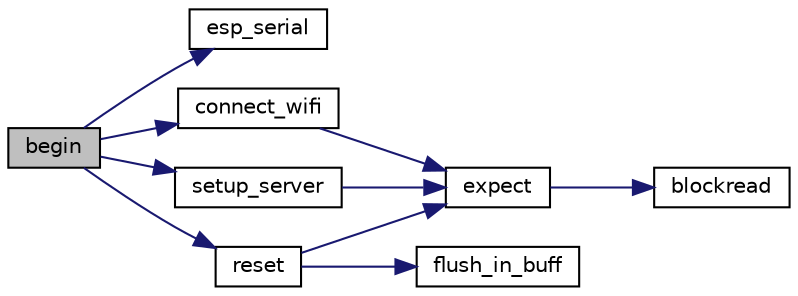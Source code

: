digraph "begin"
{
  edge [fontname="Helvetica",fontsize="10",labelfontname="Helvetica",labelfontsize="10"];
  node [fontname="Helvetica",fontsize="10",shape=record];
  rankdir="LR";
  Node11 [label="begin",height=0.2,width=0.4,color="black", fillcolor="grey75", style="filled", fontcolor="black"];
  Node11 -> Node12 [color="midnightblue",fontsize="10",style="solid",fontname="Helvetica"];
  Node12 [label="esp_serial",height=0.2,width=0.4,color="black", fillcolor="white", style="filled",URL="$Arduino__kommentiert_8ino.html#af690b3a6882292855c4091ede8039998",tooltip="Servo.h ist eine Bibliothek, die benötigt wird, um die Servos zu steuern. "];
  Node11 -> Node13 [color="midnightblue",fontsize="10",style="solid",fontname="Helvetica"];
  Node13 [label="reset",height=0.2,width=0.4,color="black", fillcolor="white", style="filled",URL="$classEspServer.html#ad20897c5c8bd47f5d4005989bead0e55"];
  Node13 -> Node14 [color="midnightblue",fontsize="10",style="solid",fontname="Helvetica"];
  Node14 [label="expect",height=0.2,width=0.4,color="black", fillcolor="white", style="filled",URL="$classEspServer.html#aff5ea67ab96af075223b2b836036ccf1"];
  Node14 -> Node15 [color="midnightblue",fontsize="10",style="solid",fontname="Helvetica"];
  Node15 [label="blockread",height=0.2,width=0.4,color="black", fillcolor="white", style="filled",URL="$classEspServer.html#ac2b4ae3c7ebcd751c4c8020412fa3270"];
  Node13 -> Node16 [color="midnightblue",fontsize="10",style="solid",fontname="Helvetica"];
  Node16 [label="flush_in_buff",height=0.2,width=0.4,color="black", fillcolor="white", style="filled",URL="$classEspServer.html#a1d791edc8eca304acc71f702f07c0437"];
  Node11 -> Node17 [color="midnightblue",fontsize="10",style="solid",fontname="Helvetica"];
  Node17 [label="connect_wifi",height=0.2,width=0.4,color="black", fillcolor="white", style="filled",URL="$classEspServer.html#a504393c8aa6394b2d0631146425bf011"];
  Node17 -> Node14 [color="midnightblue",fontsize="10",style="solid",fontname="Helvetica"];
  Node11 -> Node18 [color="midnightblue",fontsize="10",style="solid",fontname="Helvetica"];
  Node18 [label="setup_server",height=0.2,width=0.4,color="black", fillcolor="white", style="filled",URL="$classEspServer.html#a7968cc44a6c9fff24b9020e1714c49f8"];
  Node18 -> Node14 [color="midnightblue",fontsize="10",style="solid",fontname="Helvetica"];
}
